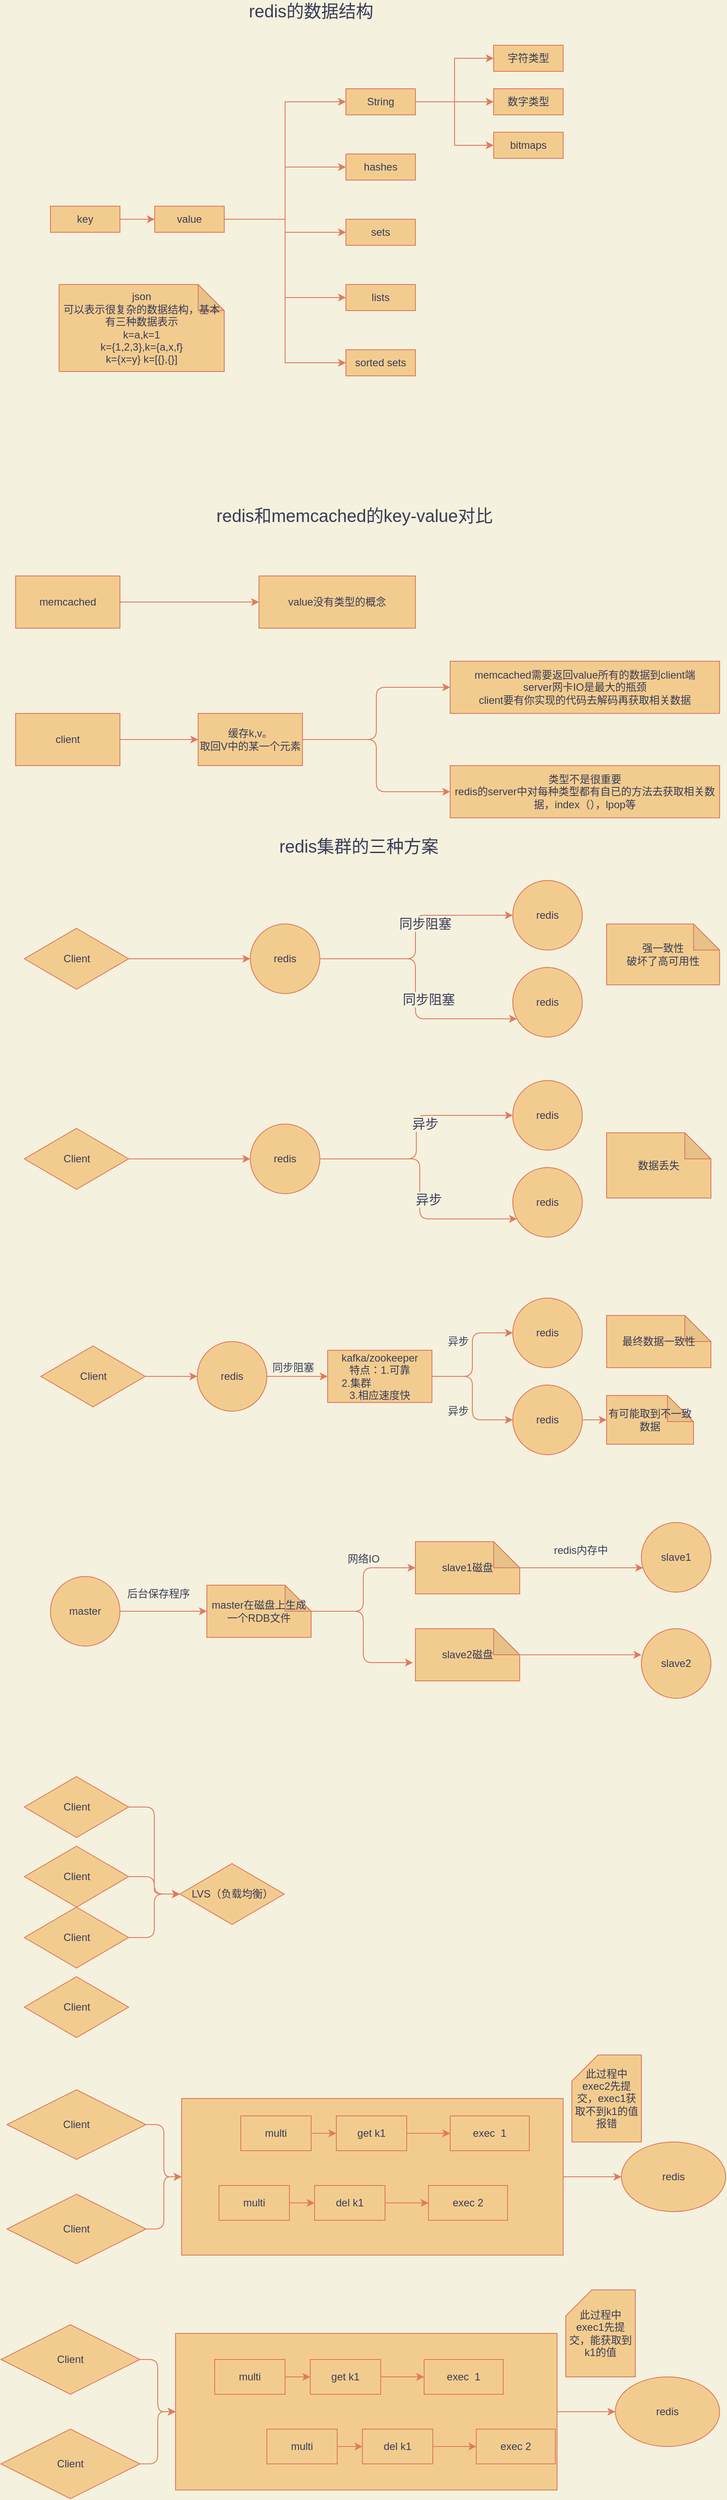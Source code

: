 <mxfile version="13.7.9" type="device"><diagram id="7lf7u89VXPTM81mj7lCh" name="第 1 页"><mxGraphModel dx="1913" dy="806" grid="1" gridSize="10" guides="1" tooltips="1" connect="1" arrows="1" fold="1" page="1" pageScale="1" pageWidth="827" pageHeight="1169" background="#F4F1DE" math="0" shadow="0"><root><mxCell id="0"/><mxCell id="1" parent="0"/><mxCell id="OpA5VXZn02shKdue9oKe-15" style="edgeStyle=orthogonalEdgeStyle;rounded=0;orthogonalLoop=1;jettySize=auto;html=1;entryX=0;entryY=0.5;entryDx=0;entryDy=0;strokeColor=#E07A5F;fontColor=#393C56;labelBackgroundColor=#F4F1DE;" parent="1" source="OpA5VXZn02shKdue9oKe-1" target="OpA5VXZn02shKdue9oKe-4" edge="1"><mxGeometry relative="1" as="geometry"/></mxCell><mxCell id="OpA5VXZn02shKdue9oKe-1" value="key" style="rounded=0;whiteSpace=wrap;html=1;fillColor=#F2CC8F;strokeColor=#E07A5F;fontColor=#393C56;" parent="1" vertex="1"><mxGeometry x="50" y="275" width="80" height="30" as="geometry"/></mxCell><mxCell id="OpA5VXZn02shKdue9oKe-2" value="&lt;font style=&quot;font-size: 20px&quot;&gt;redis的数据结构&lt;/font&gt;" style="text;html=1;strokeColor=none;fillColor=none;align=center;verticalAlign=middle;whiteSpace=wrap;rounded=0;fontColor=#393C56;" parent="1" vertex="1"><mxGeometry x="210" y="40" width="280" height="20" as="geometry"/></mxCell><mxCell id="OpA5VXZn02shKdue9oKe-16" style="edgeStyle=orthogonalEdgeStyle;rounded=0;orthogonalLoop=1;jettySize=auto;html=1;entryX=0;entryY=0.5;entryDx=0;entryDy=0;strokeColor=#E07A5F;fontColor=#393C56;labelBackgroundColor=#F4F1DE;" parent="1" source="OpA5VXZn02shKdue9oKe-4" target="OpA5VXZn02shKdue9oKe-5" edge="1"><mxGeometry relative="1" as="geometry"/></mxCell><mxCell id="OpA5VXZn02shKdue9oKe-17" style="edgeStyle=orthogonalEdgeStyle;rounded=0;orthogonalLoop=1;jettySize=auto;html=1;entryX=0;entryY=0.5;entryDx=0;entryDy=0;strokeColor=#E07A5F;fontColor=#393C56;labelBackgroundColor=#F4F1DE;" parent="1" source="OpA5VXZn02shKdue9oKe-4" target="OpA5VXZn02shKdue9oKe-10" edge="1"><mxGeometry relative="1" as="geometry"/></mxCell><mxCell id="OpA5VXZn02shKdue9oKe-18" style="edgeStyle=orthogonalEdgeStyle;rounded=0;orthogonalLoop=1;jettySize=auto;html=1;entryX=0;entryY=0.5;entryDx=0;entryDy=0;strokeColor=#E07A5F;fontColor=#393C56;labelBackgroundColor=#F4F1DE;" parent="1" source="OpA5VXZn02shKdue9oKe-4" target="OpA5VXZn02shKdue9oKe-11" edge="1"><mxGeometry relative="1" as="geometry"/></mxCell><mxCell id="OpA5VXZn02shKdue9oKe-19" style="edgeStyle=orthogonalEdgeStyle;rounded=0;orthogonalLoop=1;jettySize=auto;html=1;entryX=0;entryY=0.5;entryDx=0;entryDy=0;strokeColor=#E07A5F;fontColor=#393C56;labelBackgroundColor=#F4F1DE;" parent="1" source="OpA5VXZn02shKdue9oKe-4" target="OpA5VXZn02shKdue9oKe-12" edge="1"><mxGeometry relative="1" as="geometry"/></mxCell><mxCell id="OpA5VXZn02shKdue9oKe-20" style="edgeStyle=orthogonalEdgeStyle;rounded=0;orthogonalLoop=1;jettySize=auto;html=1;entryX=0;entryY=0.5;entryDx=0;entryDy=0;strokeColor=#E07A5F;fontColor=#393C56;labelBackgroundColor=#F4F1DE;" parent="1" source="OpA5VXZn02shKdue9oKe-4" target="OpA5VXZn02shKdue9oKe-13" edge="1"><mxGeometry relative="1" as="geometry"/></mxCell><mxCell id="OpA5VXZn02shKdue9oKe-4" value="value" style="rounded=0;whiteSpace=wrap;html=1;fillColor=#F2CC8F;strokeColor=#E07A5F;fontColor=#393C56;" parent="1" vertex="1"><mxGeometry x="170" y="275" width="80" height="30" as="geometry"/></mxCell><mxCell id="OpA5VXZn02shKdue9oKe-25" style="edgeStyle=orthogonalEdgeStyle;rounded=0;orthogonalLoop=1;jettySize=auto;html=1;entryX=0;entryY=0.5;entryDx=0;entryDy=0;strokeColor=#E07A5F;fontColor=#393C56;labelBackgroundColor=#F4F1DE;" parent="1" source="OpA5VXZn02shKdue9oKe-5" target="OpA5VXZn02shKdue9oKe-21" edge="1"><mxGeometry relative="1" as="geometry"/></mxCell><mxCell id="OpA5VXZn02shKdue9oKe-26" style="edgeStyle=orthogonalEdgeStyle;rounded=0;orthogonalLoop=1;jettySize=auto;html=1;entryX=0;entryY=0.5;entryDx=0;entryDy=0;strokeColor=#E07A5F;fontColor=#393C56;labelBackgroundColor=#F4F1DE;" parent="1" source="OpA5VXZn02shKdue9oKe-5" target="OpA5VXZn02shKdue9oKe-22" edge="1"><mxGeometry relative="1" as="geometry"/></mxCell><mxCell id="OpA5VXZn02shKdue9oKe-27" style="edgeStyle=orthogonalEdgeStyle;rounded=0;orthogonalLoop=1;jettySize=auto;html=1;entryX=0;entryY=0.5;entryDx=0;entryDy=0;strokeColor=#E07A5F;fontColor=#393C56;labelBackgroundColor=#F4F1DE;" parent="1" source="OpA5VXZn02shKdue9oKe-5" target="OpA5VXZn02shKdue9oKe-23" edge="1"><mxGeometry relative="1" as="geometry"/></mxCell><mxCell id="OpA5VXZn02shKdue9oKe-5" value="String" style="rounded=0;whiteSpace=wrap;html=1;fillColor=#F2CC8F;strokeColor=#E07A5F;fontColor=#393C56;" parent="1" vertex="1"><mxGeometry x="390" y="140" width="80" height="30" as="geometry"/></mxCell><mxCell id="OpA5VXZn02shKdue9oKe-10" value="hashes" style="rounded=0;whiteSpace=wrap;html=1;fillColor=#F2CC8F;strokeColor=#E07A5F;fontColor=#393C56;" parent="1" vertex="1"><mxGeometry x="390" y="215" width="80" height="30" as="geometry"/></mxCell><mxCell id="OpA5VXZn02shKdue9oKe-11" value="sets" style="rounded=0;whiteSpace=wrap;html=1;fillColor=#F2CC8F;strokeColor=#E07A5F;fontColor=#393C56;" parent="1" vertex="1"><mxGeometry x="390" y="290" width="80" height="30" as="geometry"/></mxCell><mxCell id="OpA5VXZn02shKdue9oKe-12" value="lists" style="rounded=0;whiteSpace=wrap;html=1;fillColor=#F2CC8F;strokeColor=#E07A5F;fontColor=#393C56;" parent="1" vertex="1"><mxGeometry x="390" y="365" width="80" height="30" as="geometry"/></mxCell><mxCell id="OpA5VXZn02shKdue9oKe-13" value="sorted sets" style="rounded=0;whiteSpace=wrap;html=1;fillColor=#F2CC8F;strokeColor=#E07A5F;fontColor=#393C56;" parent="1" vertex="1"><mxGeometry x="390" y="440" width="80" height="30" as="geometry"/></mxCell><mxCell id="OpA5VXZn02shKdue9oKe-21" value="字符类型" style="rounded=0;whiteSpace=wrap;html=1;fillColor=#F2CC8F;strokeColor=#E07A5F;fontColor=#393C56;" parent="1" vertex="1"><mxGeometry x="560" y="90" width="80" height="30" as="geometry"/></mxCell><mxCell id="OpA5VXZn02shKdue9oKe-22" value="数字类型" style="rounded=0;whiteSpace=wrap;html=1;fillColor=#F2CC8F;strokeColor=#E07A5F;fontColor=#393C56;" parent="1" vertex="1"><mxGeometry x="560" y="140" width="80" height="30" as="geometry"/></mxCell><mxCell id="OpA5VXZn02shKdue9oKe-23" value="bitmaps" style="rounded=0;whiteSpace=wrap;html=1;fillColor=#F2CC8F;strokeColor=#E07A5F;fontColor=#393C56;" parent="1" vertex="1"><mxGeometry x="560" y="190" width="80" height="30" as="geometry"/></mxCell><mxCell id="OpA5VXZn02shKdue9oKe-24" style="edgeStyle=orthogonalEdgeStyle;rounded=0;orthogonalLoop=1;jettySize=auto;html=1;exitX=0.5;exitY=1;exitDx=0;exitDy=0;strokeColor=#E07A5F;fontColor=#393C56;labelBackgroundColor=#F4F1DE;" parent="1" source="OpA5VXZn02shKdue9oKe-22" target="OpA5VXZn02shKdue9oKe-22" edge="1"><mxGeometry relative="1" as="geometry"/></mxCell><mxCell id="OpA5VXZn02shKdue9oKe-31" value="json&lt;br&gt;可以表示很复杂的数据结构，基本有三种数据表示&lt;br&gt;k=a,k=1&lt;br&gt;k={1,2,3},k={a,x,f}&lt;br&gt;k={x=y} k=[{},{}]" style="shape=note;whiteSpace=wrap;html=1;backgroundOutline=1;darkOpacity=0.05;rounded=0;sketch=0;strokeColor=#E07A5F;fillColor=#F2CC8F;fontColor=#393C56;" parent="1" vertex="1"><mxGeometry x="60" y="365" width="190" height="100" as="geometry"/></mxCell><mxCell id="OpA5VXZn02shKdue9oKe-36" style="edgeStyle=orthogonalEdgeStyle;curved=0;rounded=1;sketch=0;orthogonalLoop=1;jettySize=auto;html=1;strokeColor=#E07A5F;fillColor=#F2CC8F;fontColor=#393C56;labelBackgroundColor=#F4F1DE;" parent="1" source="OpA5VXZn02shKdue9oKe-32" target="OpA5VXZn02shKdue9oKe-33" edge="1"><mxGeometry relative="1" as="geometry"/></mxCell><mxCell id="OpA5VXZn02shKdue9oKe-32" value="client" style="rounded=0;whiteSpace=wrap;html=1;sketch=0;strokeColor=#E07A5F;fillColor=#F2CC8F;fontColor=#393C56;" parent="1" vertex="1"><mxGeometry x="10" y="858" width="120" height="60" as="geometry"/></mxCell><mxCell id="OpA5VXZn02shKdue9oKe-37" style="edgeStyle=orthogonalEdgeStyle;curved=0;rounded=1;sketch=0;orthogonalLoop=1;jettySize=auto;html=1;entryX=0;entryY=0.5;entryDx=0;entryDy=0;strokeColor=#E07A5F;fillColor=#F2CC8F;fontColor=#393C56;labelBackgroundColor=#F4F1DE;" parent="1" source="OpA5VXZn02shKdue9oKe-33" target="OpA5VXZn02shKdue9oKe-34" edge="1"><mxGeometry relative="1" as="geometry"/></mxCell><mxCell id="OpA5VXZn02shKdue9oKe-38" style="edgeStyle=orthogonalEdgeStyle;curved=0;rounded=1;sketch=0;orthogonalLoop=1;jettySize=auto;html=1;entryX=0;entryY=0.5;entryDx=0;entryDy=0;strokeColor=#E07A5F;fillColor=#F2CC8F;fontColor=#393C56;labelBackgroundColor=#F4F1DE;" parent="1" source="OpA5VXZn02shKdue9oKe-33" target="OpA5VXZn02shKdue9oKe-35" edge="1"><mxGeometry relative="1" as="geometry"/></mxCell><mxCell id="OpA5VXZn02shKdue9oKe-33" value="缓存k,v。&lt;br&gt;取回V中的某一个元素" style="rounded=0;whiteSpace=wrap;html=1;sketch=0;strokeColor=#E07A5F;fillColor=#F2CC8F;fontColor=#393C56;" parent="1" vertex="1"><mxGeometry x="220" y="858" width="120" height="60" as="geometry"/></mxCell><mxCell id="OpA5VXZn02shKdue9oKe-34" value="memcached需要返回value所有的数据到client端&lt;br&gt;server网卡IO是最大的瓶颈&lt;br&gt;client要有你实现的代码去解码再获取相关数据" style="rounded=0;whiteSpace=wrap;html=1;sketch=0;strokeColor=#E07A5F;fillColor=#F2CC8F;fontColor=#393C56;" parent="1" vertex="1"><mxGeometry x="510" y="798" width="310" height="60" as="geometry"/></mxCell><mxCell id="OpA5VXZn02shKdue9oKe-35" value="类型不是很重要&lt;br&gt;redis的server中对每种类型都有自已的方法去获取相关数据，index（），lpop等" style="rounded=0;whiteSpace=wrap;html=1;sketch=0;strokeColor=#E07A5F;fillColor=#F2CC8F;fontColor=#393C56;" parent="1" vertex="1"><mxGeometry x="510" y="918" width="310" height="60" as="geometry"/></mxCell><mxCell id="OpA5VXZn02shKdue9oKe-41" value="&lt;font style=&quot;font-size: 20px&quot;&gt;redis和memcached的key-value对比&lt;/font&gt;" style="text;html=1;strokeColor=none;fillColor=none;align=center;verticalAlign=middle;whiteSpace=wrap;rounded=0;fontColor=#393C56;" parent="1" vertex="1"><mxGeometry x="190" y="620" width="420" height="20" as="geometry"/></mxCell><mxCell id="3oXM7BXxoEJJccXLJNZj-2" style="edgeStyle=orthogonalEdgeStyle;rounded=0;orthogonalLoop=1;jettySize=auto;html=1;strokeColor=#E07A5F;fontColor=#393C56;labelBackgroundColor=#F4F1DE;" parent="1" source="3oXM7BXxoEJJccXLJNZj-1" edge="1"><mxGeometry relative="1" as="geometry"><mxPoint x="290" y="730" as="targetPoint"/></mxGeometry></mxCell><mxCell id="3oXM7BXxoEJJccXLJNZj-1" value="&lt;span style=&quot;color: rgb(57 , 60 , 86)&quot;&gt;memcached&lt;/span&gt;" style="rounded=0;whiteSpace=wrap;html=1;fillColor=#F2CC8F;strokeColor=#E07A5F;fontColor=#393C56;" parent="1" vertex="1"><mxGeometry x="10" y="700" width="120" height="60" as="geometry"/></mxCell><mxCell id="3oXM7BXxoEJJccXLJNZj-3" value="value没有类型的概念" style="rounded=0;whiteSpace=wrap;html=1;fillColor=#F2CC8F;strokeColor=#E07A5F;fontColor=#393C56;" parent="1" vertex="1"><mxGeometry x="290" y="700" width="180" height="60" as="geometry"/></mxCell><mxCell id="hAlx3VOYI8pk_5lCHPRR-1" value="&lt;font style=&quot;font-size: 20px&quot;&gt;redis集群的三种方案&lt;/font&gt;" style="text;html=1;strokeColor=none;fillColor=none;align=center;verticalAlign=middle;whiteSpace=wrap;rounded=0;fontColor=#393C56;" parent="1" vertex="1"><mxGeometry x="270" y="1000" width="270" height="20" as="geometry"/></mxCell><mxCell id="hAlx3VOYI8pk_5lCHPRR-6" style="edgeStyle=orthogonalEdgeStyle;rounded=0;orthogonalLoop=1;jettySize=auto;html=1;entryX=0;entryY=0.5;entryDx=0;entryDy=0;strokeColor=#E07A5F;fontColor=#393C56;labelBackgroundColor=#F4F1DE;" parent="1" source="hAlx3VOYI8pk_5lCHPRR-2" target="hAlx3VOYI8pk_5lCHPRR-3" edge="1"><mxGeometry relative="1" as="geometry"/></mxCell><mxCell id="hAlx3VOYI8pk_5lCHPRR-2" value="Client" style="shape=rhombus;html=1;dashed=0;whitespace=wrap;perimeter=rhombusPerimeter;fillColor=#F2CC8F;strokeColor=#E07A5F;fontColor=#393C56;" parent="1" vertex="1"><mxGeometry x="20" y="1105" width="120" height="70" as="geometry"/></mxCell><mxCell id="hAlx3VOYI8pk_5lCHPRR-7" style="edgeStyle=orthogonalEdgeStyle;orthogonalLoop=1;jettySize=auto;html=1;entryX=0;entryY=0.5;entryDx=0;entryDy=0;strokeColor=#E07A5F;fontColor=#393C56;rounded=1;labelBackgroundColor=#F4F1DE;" parent="1" source="hAlx3VOYI8pk_5lCHPRR-3" target="hAlx3VOYI8pk_5lCHPRR-4" edge="1"><mxGeometry relative="1" as="geometry"><Array as="points"><mxPoint x="470" y="1140"/><mxPoint x="470" y="1090"/></Array></mxGeometry></mxCell><mxCell id="hAlx3VOYI8pk_5lCHPRR-9" value="&lt;font style=&quot;font-size: 15px&quot;&gt;同步&lt;/font&gt;&lt;font style=&quot;font-size: 15px&quot;&gt;阻塞&lt;/font&gt;" style="edgeLabel;html=1;align=center;verticalAlign=middle;resizable=0;points=[];fontColor=#393C56;labelBackgroundColor=#F4F1DE;" parent="hAlx3VOYI8pk_5lCHPRR-7" connectable="0" vertex="1"><mxGeometry x="0.253" y="-9" relative="1" as="geometry"><mxPoint as="offset"/></mxGeometry></mxCell><mxCell id="hAlx3VOYI8pk_5lCHPRR-8" style="edgeStyle=orthogonalEdgeStyle;orthogonalLoop=1;jettySize=auto;html=1;strokeColor=#E07A5F;fontColor=#393C56;rounded=1;labelBackgroundColor=#F4F1DE;" parent="1" source="hAlx3VOYI8pk_5lCHPRR-3" target="hAlx3VOYI8pk_5lCHPRR-5" edge="1"><mxGeometry relative="1" as="geometry"><Array as="points"><mxPoint x="470" y="1140"/><mxPoint x="470" y="1209"/></Array></mxGeometry></mxCell><mxCell id="hAlx3VOYI8pk_5lCHPRR-10" value="&lt;font style=&quot;font-size: 15px&quot;&gt;同步阻塞&lt;br&gt;&lt;/font&gt;" style="edgeLabel;html=1;align=center;verticalAlign=middle;resizable=0;points=[];fontColor=#393C56;labelBackgroundColor=#F4F1DE;" parent="hAlx3VOYI8pk_5lCHPRR-8" connectable="0" vertex="1"><mxGeometry x="-0.315" y="-23" relative="1" as="geometry"><mxPoint x="23" y="23" as="offset"/></mxGeometry></mxCell><mxCell id="hAlx3VOYI8pk_5lCHPRR-3" value="redis" style="ellipse;whiteSpace=wrap;html=1;aspect=fixed;fillColor=#F2CC8F;strokeColor=#E07A5F;fontColor=#393C56;" parent="1" vertex="1"><mxGeometry x="280" y="1100" width="80" height="80" as="geometry"/></mxCell><mxCell id="hAlx3VOYI8pk_5lCHPRR-4" value="redis" style="ellipse;whiteSpace=wrap;html=1;aspect=fixed;fillColor=#F2CC8F;strokeColor=#E07A5F;fontColor=#393C56;" parent="1" vertex="1"><mxGeometry x="582" y="1050" width="80" height="80" as="geometry"/></mxCell><mxCell id="hAlx3VOYI8pk_5lCHPRR-5" value="redis" style="ellipse;whiteSpace=wrap;html=1;aspect=fixed;fillColor=#F2CC8F;strokeColor=#E07A5F;fontColor=#393C56;" parent="1" vertex="1"><mxGeometry x="582" y="1150" width="80" height="80" as="geometry"/></mxCell><mxCell id="hAlx3VOYI8pk_5lCHPRR-12" value="强一致性&lt;br&gt;破坏了高可用性" style="shape=note;whiteSpace=wrap;html=1;backgroundOutline=1;darkOpacity=0.05;fillColor=#F2CC8F;strokeColor=#E07A5F;fontColor=#393C56;" parent="1" vertex="1"><mxGeometry x="690" y="1100" width="130" height="70" as="geometry"/></mxCell><mxCell id="hAlx3VOYI8pk_5lCHPRR-13" style="edgeStyle=orthogonalEdgeStyle;rounded=0;orthogonalLoop=1;jettySize=auto;html=1;entryX=0;entryY=0.5;entryDx=0;entryDy=0;strokeColor=#E07A5F;fontColor=#393C56;labelBackgroundColor=#F4F1DE;" parent="1" source="hAlx3VOYI8pk_5lCHPRR-14" target="hAlx3VOYI8pk_5lCHPRR-19" edge="1"><mxGeometry relative="1" as="geometry"/></mxCell><mxCell id="hAlx3VOYI8pk_5lCHPRR-14" value="Client" style="shape=rhombus;html=1;dashed=0;whitespace=wrap;perimeter=rhombusPerimeter;fillColor=#F2CC8F;strokeColor=#E07A5F;fontColor=#393C56;" parent="1" vertex="1"><mxGeometry x="20" y="1335" width="120" height="70" as="geometry"/></mxCell><mxCell id="hAlx3VOYI8pk_5lCHPRR-15" style="edgeStyle=orthogonalEdgeStyle;orthogonalLoop=1;jettySize=auto;html=1;entryX=0;entryY=0.5;entryDx=0;entryDy=0;strokeColor=#E07A5F;fontColor=#393C56;rounded=1;labelBackgroundColor=#F4F1DE;" parent="1" source="hAlx3VOYI8pk_5lCHPRR-19" target="hAlx3VOYI8pk_5lCHPRR-20" edge="1"><mxGeometry relative="1" as="geometry"/></mxCell><mxCell id="hAlx3VOYI8pk_5lCHPRR-16" value="&lt;span style=&quot;font-size: 15px&quot;&gt;异步&lt;/span&gt;" style="edgeLabel;html=1;align=center;verticalAlign=middle;resizable=0;points=[];fontColor=#393C56;labelBackgroundColor=#F4F1DE;" parent="hAlx3VOYI8pk_5lCHPRR-15" connectable="0" vertex="1"><mxGeometry x="0.253" y="-9" relative="1" as="geometry"><mxPoint as="offset"/></mxGeometry></mxCell><mxCell id="hAlx3VOYI8pk_5lCHPRR-17" style="edgeStyle=orthogonalEdgeStyle;orthogonalLoop=1;jettySize=auto;html=1;strokeColor=#E07A5F;fontColor=#393C56;rounded=1;labelBackgroundColor=#F4F1DE;" parent="1" source="hAlx3VOYI8pk_5lCHPRR-19" target="hAlx3VOYI8pk_5lCHPRR-21" edge="1"><mxGeometry relative="1" as="geometry"><Array as="points"><mxPoint x="475" y="1370"/><mxPoint x="475" y="1439"/></Array></mxGeometry></mxCell><mxCell id="hAlx3VOYI8pk_5lCHPRR-18" value="&lt;font style=&quot;font-size: 15px&quot;&gt;异步&lt;br&gt;&lt;/font&gt;" style="edgeLabel;html=1;align=center;verticalAlign=middle;resizable=0;points=[];fontColor=#393C56;labelBackgroundColor=#F4F1DE;" parent="hAlx3VOYI8pk_5lCHPRR-17" connectable="0" vertex="1"><mxGeometry x="-0.315" y="-23" relative="1" as="geometry"><mxPoint x="23" y="23" as="offset"/></mxGeometry></mxCell><mxCell id="hAlx3VOYI8pk_5lCHPRR-19" value="redis" style="ellipse;whiteSpace=wrap;html=1;aspect=fixed;fillColor=#F2CC8F;strokeColor=#E07A5F;fontColor=#393C56;" parent="1" vertex="1"><mxGeometry x="280" y="1330" width="80" height="80" as="geometry"/></mxCell><mxCell id="hAlx3VOYI8pk_5lCHPRR-20" value="redis" style="ellipse;whiteSpace=wrap;html=1;aspect=fixed;fillColor=#F2CC8F;strokeColor=#E07A5F;fontColor=#393C56;" parent="1" vertex="1"><mxGeometry x="582" y="1280" width="80" height="80" as="geometry"/></mxCell><mxCell id="hAlx3VOYI8pk_5lCHPRR-21" value="redis" style="ellipse;whiteSpace=wrap;html=1;aspect=fixed;fillColor=#F2CC8F;strokeColor=#E07A5F;fontColor=#393C56;" parent="1" vertex="1"><mxGeometry x="582" y="1380" width="80" height="80" as="geometry"/></mxCell><mxCell id="hAlx3VOYI8pk_5lCHPRR-22" value="数据丢失" style="shape=note;whiteSpace=wrap;html=1;backgroundOutline=1;darkOpacity=0.05;fillColor=#F2CC8F;strokeColor=#E07A5F;fontColor=#393C56;" parent="1" vertex="1"><mxGeometry x="690" y="1340" width="120" height="75" as="geometry"/></mxCell><mxCell id="hAlx3VOYI8pk_5lCHPRR-23" style="edgeStyle=orthogonalEdgeStyle;rounded=0;orthogonalLoop=1;jettySize=auto;html=1;entryX=0;entryY=0.5;entryDx=0;entryDy=0;strokeColor=#E07A5F;fontColor=#393C56;labelBackgroundColor=#F4F1DE;" parent="1" source="hAlx3VOYI8pk_5lCHPRR-24" target="hAlx3VOYI8pk_5lCHPRR-29" edge="1"><mxGeometry relative="1" as="geometry"/></mxCell><mxCell id="hAlx3VOYI8pk_5lCHPRR-24" value="Client" style="shape=rhombus;html=1;dashed=0;whitespace=wrap;perimeter=rhombusPerimeter;fillColor=#F2CC8F;strokeColor=#E07A5F;fontColor=#393C56;" parent="1" vertex="1"><mxGeometry x="39" y="1585" width="120" height="70" as="geometry"/></mxCell><mxCell id="hAlx3VOYI8pk_5lCHPRR-35" style="edgeStyle=orthogonalEdgeStyle;curved=0;rounded=1;sketch=0;orthogonalLoop=1;jettySize=auto;html=1;entryX=0;entryY=0.5;entryDx=0;entryDy=0;strokeColor=#E07A5F;fillColor=#F2CC8F;fontColor=#393C56;labelBackgroundColor=#F4F1DE;" parent="1" source="hAlx3VOYI8pk_5lCHPRR-29" target="hAlx3VOYI8pk_5lCHPRR-34" edge="1"><mxGeometry relative="1" as="geometry"/></mxCell><mxCell id="hAlx3VOYI8pk_5lCHPRR-29" value="redis" style="ellipse;whiteSpace=wrap;html=1;aspect=fixed;fillColor=#F2CC8F;strokeColor=#E07A5F;fontColor=#393C56;" parent="1" vertex="1"><mxGeometry x="219" y="1580" width="80" height="80" as="geometry"/></mxCell><mxCell id="hAlx3VOYI8pk_5lCHPRR-30" value="redis" style="ellipse;whiteSpace=wrap;html=1;aspect=fixed;fillColor=#F2CC8F;strokeColor=#E07A5F;fontColor=#393C56;" parent="1" vertex="1"><mxGeometry x="582" y="1530" width="80" height="80" as="geometry"/></mxCell><mxCell id="hAlx3VOYI8pk_5lCHPRR-44" style="edgeStyle=orthogonalEdgeStyle;rounded=1;sketch=0;orthogonalLoop=1;jettySize=auto;html=1;entryX=0;entryY=0.5;entryDx=0;entryDy=0;entryPerimeter=0;strokeColor=#E07A5F;fillColor=#F2CC8F;fontColor=#393C56;labelBackgroundColor=#F4F1DE;" parent="1" source="hAlx3VOYI8pk_5lCHPRR-31" target="hAlx3VOYI8pk_5lCHPRR-41" edge="1"><mxGeometry relative="1" as="geometry"/></mxCell><mxCell id="hAlx3VOYI8pk_5lCHPRR-31" value="redis" style="ellipse;whiteSpace=wrap;html=1;aspect=fixed;fillColor=#F2CC8F;strokeColor=#E07A5F;fontColor=#393C56;" parent="1" vertex="1"><mxGeometry x="582" y="1630" width="80" height="80" as="geometry"/></mxCell><mxCell id="hAlx3VOYI8pk_5lCHPRR-32" value="最终数据一致性" style="shape=note;whiteSpace=wrap;html=1;backgroundOutline=1;darkOpacity=0.05;fillColor=#F2CC8F;strokeColor=#E07A5F;fontColor=#393C56;" parent="1" vertex="1"><mxGeometry x="690" y="1550" width="120" height="60" as="geometry"/></mxCell><mxCell id="hAlx3VOYI8pk_5lCHPRR-37" style="edgeStyle=orthogonalEdgeStyle;curved=0;rounded=1;sketch=0;orthogonalLoop=1;jettySize=auto;html=1;entryX=0;entryY=0.5;entryDx=0;entryDy=0;strokeColor=#E07A5F;fillColor=#F2CC8F;fontColor=#393C56;labelBackgroundColor=#F4F1DE;" parent="1" source="hAlx3VOYI8pk_5lCHPRR-34" target="hAlx3VOYI8pk_5lCHPRR-30" edge="1"><mxGeometry relative="1" as="geometry"/></mxCell><mxCell id="hAlx3VOYI8pk_5lCHPRR-38" style="edgeStyle=orthogonalEdgeStyle;curved=0;rounded=1;sketch=0;orthogonalLoop=1;jettySize=auto;html=1;entryX=0;entryY=0.5;entryDx=0;entryDy=0;strokeColor=#E07A5F;fillColor=#F2CC8F;fontColor=#393C56;labelBackgroundColor=#F4F1DE;" parent="1" source="hAlx3VOYI8pk_5lCHPRR-34" target="hAlx3VOYI8pk_5lCHPRR-31" edge="1"><mxGeometry relative="1" as="geometry"/></mxCell><mxCell id="hAlx3VOYI8pk_5lCHPRR-34" value="kafka/zookeeper&lt;br&gt;特点：1.可靠&lt;br&gt;&lt;div style=&quot;text-align: left&quot;&gt;&lt;span&gt;2.集群&lt;/span&gt;&lt;/div&gt;3.相应速度快" style="rounded=0;whiteSpace=wrap;html=1;sketch=0;strokeColor=#E07A5F;fillColor=#F2CC8F;fontColor=#393C56;" parent="1" vertex="1"><mxGeometry x="369" y="1590" width="120" height="60" as="geometry"/></mxCell><mxCell id="hAlx3VOYI8pk_5lCHPRR-36" value="同步阻塞" style="text;html=1;align=center;verticalAlign=middle;resizable=0;points=[];autosize=1;fontColor=#393C56;" parent="1" vertex="1"><mxGeometry x="299" y="1600" width="60" height="20" as="geometry"/></mxCell><mxCell id="hAlx3VOYI8pk_5lCHPRR-39" value="异步" style="text;html=1;align=center;verticalAlign=middle;resizable=0;points=[];autosize=1;fontColor=#393C56;" parent="1" vertex="1"><mxGeometry x="499" y="1570" width="40" height="20" as="geometry"/></mxCell><mxCell id="hAlx3VOYI8pk_5lCHPRR-40" value="异步" style="text;html=1;align=center;verticalAlign=middle;resizable=0;points=[];autosize=1;fontColor=#393C56;" parent="1" vertex="1"><mxGeometry x="499" y="1650" width="40" height="20" as="geometry"/></mxCell><mxCell id="hAlx3VOYI8pk_5lCHPRR-41" value="有可能取到不一致数据" style="shape=note;whiteSpace=wrap;html=1;backgroundOutline=1;darkOpacity=0.05;rounded=0;sketch=0;strokeColor=#E07A5F;fillColor=#F2CC8F;fontColor=#393C56;" parent="1" vertex="1"><mxGeometry x="690" y="1642" width="100" height="56" as="geometry"/></mxCell><mxCell id="hYJjDBS7trKOTupkWN0b-8" style="edgeStyle=orthogonalEdgeStyle;curved=0;rounded=1;sketch=0;orthogonalLoop=1;jettySize=auto;html=1;entryX=0;entryY=0.5;entryDx=0;entryDy=0;entryPerimeter=0;strokeColor=#E07A5F;fillColor=#F2CC8F;fontColor=#393C56;labelBackgroundColor=#F4F1DE;" parent="1" source="hYJjDBS7trKOTupkWN0b-1" target="hYJjDBS7trKOTupkWN0b-5" edge="1"><mxGeometry relative="1" as="geometry"/></mxCell><mxCell id="hYJjDBS7trKOTupkWN0b-1" value="master" style="ellipse;whiteSpace=wrap;html=1;aspect=fixed;fillColor=#F2CC8F;strokeColor=#E07A5F;fontColor=#393C56;" parent="1" vertex="1"><mxGeometry x="50" y="1850" width="80" height="80" as="geometry"/></mxCell><mxCell id="hYJjDBS7trKOTupkWN0b-2" value="slave1" style="ellipse;whiteSpace=wrap;html=1;aspect=fixed;fillColor=#F2CC8F;strokeColor=#E07A5F;fontColor=#393C56;" parent="1" vertex="1"><mxGeometry x="730" y="1788" width="80" height="80" as="geometry"/></mxCell><mxCell id="hYJjDBS7trKOTupkWN0b-3" value="slave2" style="ellipse;whiteSpace=wrap;html=1;aspect=fixed;fillColor=#F2CC8F;strokeColor=#E07A5F;fontColor=#393C56;" parent="1" vertex="1"><mxGeometry x="730" y="1910" width="80" height="80" as="geometry"/></mxCell><mxCell id="hYJjDBS7trKOTupkWN0b-9" style="edgeStyle=orthogonalEdgeStyle;curved=0;rounded=1;sketch=0;orthogonalLoop=1;jettySize=auto;html=1;entryX=0;entryY=0.5;entryDx=0;entryDy=0;entryPerimeter=0;strokeColor=#E07A5F;fillColor=#F2CC8F;fontColor=#393C56;labelBackgroundColor=#F4F1DE;" parent="1" source="hYJjDBS7trKOTupkWN0b-5" target="hYJjDBS7trKOTupkWN0b-7" edge="1"><mxGeometry relative="1" as="geometry"/></mxCell><mxCell id="hYJjDBS7trKOTupkWN0b-10" style="edgeStyle=orthogonalEdgeStyle;curved=0;rounded=1;sketch=0;orthogonalLoop=1;jettySize=auto;html=1;entryX=-0.025;entryY=0.65;entryDx=0;entryDy=0;entryPerimeter=0;strokeColor=#E07A5F;fillColor=#F2CC8F;fontColor=#393C56;labelBackgroundColor=#F4F1DE;" parent="1" source="hYJjDBS7trKOTupkWN0b-5" target="hYJjDBS7trKOTupkWN0b-6" edge="1"><mxGeometry relative="1" as="geometry"/></mxCell><mxCell id="hYJjDBS7trKOTupkWN0b-5" value="master在磁盘上生成一个RDB文件" style="shape=note;whiteSpace=wrap;html=1;backgroundOutline=1;darkOpacity=0.05;fillColor=#F2CC8F;strokeColor=#E07A5F;fontColor=#393C56;" parent="1" vertex="1"><mxGeometry x="230" y="1860" width="120" height="60" as="geometry"/></mxCell><mxCell id="hYJjDBS7trKOTupkWN0b-12" style="edgeStyle=orthogonalEdgeStyle;curved=0;rounded=1;sketch=0;orthogonalLoop=1;jettySize=auto;html=1;entryX=0;entryY=0.375;entryDx=0;entryDy=0;entryPerimeter=0;strokeColor=#E07A5F;fillColor=#F2CC8F;fontColor=#393C56;labelBackgroundColor=#F4F1DE;" parent="1" source="hYJjDBS7trKOTupkWN0b-6" target="hYJjDBS7trKOTupkWN0b-3" edge="1"><mxGeometry relative="1" as="geometry"/></mxCell><mxCell id="hYJjDBS7trKOTupkWN0b-6" value="slave2磁盘" style="shape=note;whiteSpace=wrap;html=1;backgroundOutline=1;darkOpacity=0.05;fillColor=#F2CC8F;strokeColor=#E07A5F;fontColor=#393C56;" parent="1" vertex="1"><mxGeometry x="470" y="1910" width="120" height="60" as="geometry"/></mxCell><mxCell id="hYJjDBS7trKOTupkWN0b-11" style="edgeStyle=orthogonalEdgeStyle;curved=0;rounded=1;sketch=0;orthogonalLoop=1;jettySize=auto;html=1;entryX=0.025;entryY=0.65;entryDx=0;entryDy=0;entryPerimeter=0;strokeColor=#E07A5F;fillColor=#F2CC8F;fontColor=#393C56;labelBackgroundColor=#F4F1DE;" parent="1" source="hYJjDBS7trKOTupkWN0b-7" target="hYJjDBS7trKOTupkWN0b-2" edge="1"><mxGeometry relative="1" as="geometry"/></mxCell><mxCell id="hYJjDBS7trKOTupkWN0b-7" value="slave1磁盘" style="shape=note;whiteSpace=wrap;html=1;backgroundOutline=1;darkOpacity=0.05;fillColor=#F2CC8F;strokeColor=#E07A5F;fontColor=#393C56;" parent="1" vertex="1"><mxGeometry x="470" y="1810" width="120" height="60" as="geometry"/></mxCell><mxCell id="hYJjDBS7trKOTupkWN0b-13" value="后台保存程序&lt;br&gt;" style="text;html=1;align=center;verticalAlign=middle;resizable=0;points=[];autosize=1;fontColor=#393C56;" parent="1" vertex="1"><mxGeometry x="129" y="1860" width="90" height="20" as="geometry"/></mxCell><mxCell id="hYJjDBS7trKOTupkWN0b-14" value="网络IO" style="text;html=1;align=center;verticalAlign=middle;resizable=0;points=[];autosize=1;fontColor=#393C56;" parent="1" vertex="1"><mxGeometry x="385" y="1820" width="50" height="20" as="geometry"/></mxCell><mxCell id="hYJjDBS7trKOTupkWN0b-15" value="redis内存中" style="text;html=1;align=center;verticalAlign=middle;resizable=0;points=[];autosize=1;fontColor=#393C56;" parent="1" vertex="1"><mxGeometry x="620" y="1810" width="80" height="20" as="geometry"/></mxCell><mxCell id="hYJjDBS7trKOTupkWN0b-24" style="edgeStyle=orthogonalEdgeStyle;curved=0;rounded=1;sketch=0;orthogonalLoop=1;jettySize=auto;html=1;entryX=0;entryY=0.5;entryDx=0;entryDy=0;strokeColor=#E07A5F;fillColor=#F2CC8F;fontColor=#393C56;labelBackgroundColor=#F4F1DE;" parent="1" source="hYJjDBS7trKOTupkWN0b-16" target="hYJjDBS7trKOTupkWN0b-23" edge="1"><mxGeometry relative="1" as="geometry"/></mxCell><mxCell id="hYJjDBS7trKOTupkWN0b-16" value="Client" style="shape=rhombus;html=1;dashed=0;whitespace=wrap;perimeter=rhombusPerimeter;fillColor=#F2CC8F;strokeColor=#E07A5F;fontColor=#393C56;" parent="1" vertex="1"><mxGeometry x="20" y="2080" width="120" height="70" as="geometry"/></mxCell><mxCell id="hYJjDBS7trKOTupkWN0b-18" value="Client" style="shape=rhombus;html=1;dashed=0;whitespace=wrap;perimeter=rhombusPerimeter;fillColor=#F2CC8F;strokeColor=#E07A5F;fontColor=#393C56;" parent="1" vertex="1"><mxGeometry x="20" y="2310" width="120" height="70" as="geometry"/></mxCell><mxCell id="hYJjDBS7trKOTupkWN0b-25" style="edgeStyle=orthogonalEdgeStyle;curved=0;rounded=1;sketch=0;orthogonalLoop=1;jettySize=auto;html=1;entryX=0;entryY=0.5;entryDx=0;entryDy=0;strokeColor=#E07A5F;fillColor=#F2CC8F;fontColor=#393C56;labelBackgroundColor=#F4F1DE;" parent="1" source="hYJjDBS7trKOTupkWN0b-19" target="hYJjDBS7trKOTupkWN0b-23" edge="1"><mxGeometry relative="1" as="geometry"/></mxCell><mxCell id="hYJjDBS7trKOTupkWN0b-19" value="Client" style="shape=rhombus;html=1;dashed=0;whitespace=wrap;perimeter=rhombusPerimeter;fillColor=#F2CC8F;strokeColor=#E07A5F;fontColor=#393C56;" parent="1" vertex="1"><mxGeometry x="20" y="2160" width="120" height="70" as="geometry"/></mxCell><mxCell id="hYJjDBS7trKOTupkWN0b-26" style="edgeStyle=orthogonalEdgeStyle;curved=0;rounded=1;sketch=0;orthogonalLoop=1;jettySize=auto;html=1;strokeColor=#E07A5F;fillColor=#F2CC8F;fontColor=#393C56;labelBackgroundColor=#F4F1DE;" parent="1" source="hYJjDBS7trKOTupkWN0b-20" target="hYJjDBS7trKOTupkWN0b-23" edge="1"><mxGeometry relative="1" as="geometry"/></mxCell><mxCell id="hYJjDBS7trKOTupkWN0b-20" value="Client" style="shape=rhombus;html=1;dashed=0;whitespace=wrap;perimeter=rhombusPerimeter;fillColor=#F2CC8F;strokeColor=#E07A5F;fontColor=#393C56;" parent="1" vertex="1"><mxGeometry x="20" y="2230" width="120" height="70" as="geometry"/></mxCell><mxCell id="hYJjDBS7trKOTupkWN0b-23" value="LVS（负载均衡）" style="shape=rhombus;html=1;dashed=0;whitespace=wrap;perimeter=rhombusPerimeter;fillColor=#F2CC8F;strokeColor=#E07A5F;fontColor=#393C56;" parent="1" vertex="1"><mxGeometry x="199" y="2180" width="120" height="70" as="geometry"/></mxCell><mxCell id="gsAfBNiAMwQhrFz8EcBV-13" style="edgeStyle=orthogonalEdgeStyle;curved=0;rounded=1;sketch=0;orthogonalLoop=1;jettySize=auto;html=1;entryX=0;entryY=0.5;entryDx=0;entryDy=0;strokeColor=#E07A5F;fillColor=#F2CC8F;fontColor=#393C56;" parent="1" source="gsAfBNiAMwQhrFz8EcBV-1" target="gsAfBNiAMwQhrFz8EcBV-4" edge="1"><mxGeometry relative="1" as="geometry"/></mxCell><mxCell id="gsAfBNiAMwQhrFz8EcBV-1" value="Client" style="rhombus;whiteSpace=wrap;html=1;rounded=0;sketch=0;strokeColor=#E07A5F;fillColor=#F2CC8F;fontColor=#393C56;" parent="1" vertex="1"><mxGeometry y="2440" width="160" height="80" as="geometry"/></mxCell><mxCell id="gsAfBNiAMwQhrFz8EcBV-12" style="edgeStyle=orthogonalEdgeStyle;curved=0;rounded=1;sketch=0;orthogonalLoop=1;jettySize=auto;html=1;strokeColor=#E07A5F;fillColor=#F2CC8F;fontColor=#393C56;" parent="1" source="gsAfBNiAMwQhrFz8EcBV-3" target="gsAfBNiAMwQhrFz8EcBV-4" edge="1"><mxGeometry relative="1" as="geometry"/></mxCell><mxCell id="gsAfBNiAMwQhrFz8EcBV-3" value="Client" style="rhombus;whiteSpace=wrap;html=1;rounded=0;sketch=0;strokeColor=#E07A5F;fillColor=#F2CC8F;fontColor=#393C56;" parent="1" vertex="1"><mxGeometry y="2560" width="160" height="80" as="geometry"/></mxCell><mxCell id="gsAfBNiAMwQhrFz8EcBV-18" style="edgeStyle=orthogonalEdgeStyle;curved=0;rounded=1;sketch=0;orthogonalLoop=1;jettySize=auto;html=1;entryX=0;entryY=0.5;entryDx=0;entryDy=0;strokeColor=#E07A5F;fillColor=#F2CC8F;fontColor=#393C56;" parent="1" source="gsAfBNiAMwQhrFz8EcBV-4" target="gsAfBNiAMwQhrFz8EcBV-5" edge="1"><mxGeometry relative="1" as="geometry"/></mxCell><mxCell id="gsAfBNiAMwQhrFz8EcBV-4" value="" style="rounded=0;whiteSpace=wrap;html=1;sketch=0;strokeColor=#E07A5F;fillColor=#F2CC8F;fontColor=#393C56;" parent="1" vertex="1"><mxGeometry x="201" y="2450" width="439" height="180" as="geometry"/></mxCell><mxCell id="gsAfBNiAMwQhrFz8EcBV-5" value="redis" style="ellipse;whiteSpace=wrap;html=1;rounded=0;sketch=0;strokeColor=#E07A5F;fillColor=#F2CC8F;fontColor=#393C56;" parent="1" vertex="1"><mxGeometry x="707" y="2500" width="120" height="80" as="geometry"/></mxCell><mxCell id="gsAfBNiAMwQhrFz8EcBV-16" style="edgeStyle=orthogonalEdgeStyle;curved=0;rounded=1;sketch=0;orthogonalLoop=1;jettySize=auto;html=1;entryX=0;entryY=0.5;entryDx=0;entryDy=0;strokeColor=#E07A5F;fillColor=#F2CC8F;fontColor=#393C56;" parent="1" source="gsAfBNiAMwQhrFz8EcBV-6" target="gsAfBNiAMwQhrFz8EcBV-7" edge="1"><mxGeometry relative="1" as="geometry"/></mxCell><mxCell id="gsAfBNiAMwQhrFz8EcBV-6" value="multi" style="rounded=0;whiteSpace=wrap;html=1;sketch=0;strokeColor=#E07A5F;fillColor=#F2CC8F;fontColor=#393C56;" parent="1" vertex="1"><mxGeometry x="269" y="2470" width="81" height="40" as="geometry"/></mxCell><mxCell id="gsAfBNiAMwQhrFz8EcBV-17" style="edgeStyle=orthogonalEdgeStyle;curved=0;rounded=1;sketch=0;orthogonalLoop=1;jettySize=auto;html=1;strokeColor=#E07A5F;fillColor=#F2CC8F;fontColor=#393C56;" parent="1" source="gsAfBNiAMwQhrFz8EcBV-7" target="gsAfBNiAMwQhrFz8EcBV-8" edge="1"><mxGeometry relative="1" as="geometry"/></mxCell><mxCell id="gsAfBNiAMwQhrFz8EcBV-7" value="get k1" style="rounded=0;whiteSpace=wrap;html=1;sketch=0;strokeColor=#E07A5F;fillColor=#F2CC8F;fontColor=#393C56;" parent="1" vertex="1"><mxGeometry x="379" y="2470" width="81" height="40" as="geometry"/></mxCell><mxCell id="gsAfBNiAMwQhrFz8EcBV-8" value="exec&amp;nbsp; 1" style="rounded=0;whiteSpace=wrap;html=1;sketch=0;strokeColor=#E07A5F;fillColor=#F2CC8F;fontColor=#393C56;" parent="1" vertex="1"><mxGeometry x="510" y="2470" width="91" height="40" as="geometry"/></mxCell><mxCell id="gsAfBNiAMwQhrFz8EcBV-14" style="edgeStyle=orthogonalEdgeStyle;curved=0;rounded=1;sketch=0;orthogonalLoop=1;jettySize=auto;html=1;entryX=0;entryY=0.5;entryDx=0;entryDy=0;strokeColor=#E07A5F;fillColor=#F2CC8F;fontColor=#393C56;" parent="1" source="gsAfBNiAMwQhrFz8EcBV-9" target="gsAfBNiAMwQhrFz8EcBV-10" edge="1"><mxGeometry relative="1" as="geometry"/></mxCell><mxCell id="gsAfBNiAMwQhrFz8EcBV-9" value="multi" style="rounded=0;whiteSpace=wrap;html=1;sketch=0;strokeColor=#E07A5F;fillColor=#F2CC8F;fontColor=#393C56;" parent="1" vertex="1"><mxGeometry x="244" y="2550" width="81" height="40" as="geometry"/></mxCell><mxCell id="gsAfBNiAMwQhrFz8EcBV-15" style="edgeStyle=orthogonalEdgeStyle;curved=0;rounded=1;sketch=0;orthogonalLoop=1;jettySize=auto;html=1;entryX=0;entryY=0.5;entryDx=0;entryDy=0;strokeColor=#E07A5F;fillColor=#F2CC8F;fontColor=#393C56;" parent="1" source="gsAfBNiAMwQhrFz8EcBV-10" target="gsAfBNiAMwQhrFz8EcBV-11" edge="1"><mxGeometry relative="1" as="geometry"/></mxCell><mxCell id="gsAfBNiAMwQhrFz8EcBV-10" value="del k1" style="rounded=0;whiteSpace=wrap;html=1;sketch=0;strokeColor=#E07A5F;fillColor=#F2CC8F;fontColor=#393C56;" parent="1" vertex="1"><mxGeometry x="354" y="2550" width="81" height="40" as="geometry"/></mxCell><mxCell id="gsAfBNiAMwQhrFz8EcBV-11" value="exec 2" style="rounded=0;whiteSpace=wrap;html=1;sketch=0;strokeColor=#E07A5F;fillColor=#F2CC8F;fontColor=#393C56;" parent="1" vertex="1"><mxGeometry x="485" y="2550" width="91" height="40" as="geometry"/></mxCell><mxCell id="gsAfBNiAMwQhrFz8EcBV-20" value="此过程中exec2先提交，exec1获取不到k1的值报错" style="shape=card;whiteSpace=wrap;html=1;rounded=0;sketch=0;strokeColor=#E07A5F;fillColor=#F2CC8F;fontColor=#393C56;" parent="1" vertex="1"><mxGeometry x="650" y="2400" width="80" height="100" as="geometry"/></mxCell><mxCell id="gsAfBNiAMwQhrFz8EcBV-21" style="edgeStyle=orthogonalEdgeStyle;curved=0;rounded=1;sketch=0;orthogonalLoop=1;jettySize=auto;html=1;entryX=0;entryY=0.5;entryDx=0;entryDy=0;strokeColor=#E07A5F;fillColor=#F2CC8F;fontColor=#393C56;" parent="1" source="gsAfBNiAMwQhrFz8EcBV-22" target="gsAfBNiAMwQhrFz8EcBV-26" edge="1"><mxGeometry relative="1" as="geometry"/></mxCell><mxCell id="gsAfBNiAMwQhrFz8EcBV-22" value="Client" style="rhombus;whiteSpace=wrap;html=1;rounded=0;sketch=0;strokeColor=#E07A5F;fillColor=#F2CC8F;fontColor=#393C56;" parent="1" vertex="1"><mxGeometry x="-7" y="2710" width="160" height="80" as="geometry"/></mxCell><mxCell id="gsAfBNiAMwQhrFz8EcBV-23" style="edgeStyle=orthogonalEdgeStyle;curved=0;rounded=1;sketch=0;orthogonalLoop=1;jettySize=auto;html=1;strokeColor=#E07A5F;fillColor=#F2CC8F;fontColor=#393C56;" parent="1" source="gsAfBNiAMwQhrFz8EcBV-24" target="gsAfBNiAMwQhrFz8EcBV-26" edge="1"><mxGeometry relative="1" as="geometry"/></mxCell><mxCell id="gsAfBNiAMwQhrFz8EcBV-24" value="Client" style="rhombus;whiteSpace=wrap;html=1;rounded=0;sketch=0;strokeColor=#E07A5F;fillColor=#F2CC8F;fontColor=#393C56;" parent="1" vertex="1"><mxGeometry x="-7" y="2830" width="160" height="80" as="geometry"/></mxCell><mxCell id="gsAfBNiAMwQhrFz8EcBV-25" style="edgeStyle=orthogonalEdgeStyle;curved=0;rounded=1;sketch=0;orthogonalLoop=1;jettySize=auto;html=1;entryX=0;entryY=0.5;entryDx=0;entryDy=0;strokeColor=#E07A5F;fillColor=#F2CC8F;fontColor=#393C56;" parent="1" source="gsAfBNiAMwQhrFz8EcBV-26" target="gsAfBNiAMwQhrFz8EcBV-27" edge="1"><mxGeometry relative="1" as="geometry"/></mxCell><mxCell id="gsAfBNiAMwQhrFz8EcBV-26" value="" style="rounded=0;whiteSpace=wrap;html=1;sketch=0;strokeColor=#E07A5F;fillColor=#F2CC8F;fontColor=#393C56;" parent="1" vertex="1"><mxGeometry x="194" y="2720" width="439" height="180" as="geometry"/></mxCell><mxCell id="gsAfBNiAMwQhrFz8EcBV-27" value="redis" style="ellipse;whiteSpace=wrap;html=1;rounded=0;sketch=0;strokeColor=#E07A5F;fillColor=#F2CC8F;fontColor=#393C56;" parent="1" vertex="1"><mxGeometry x="700" y="2770" width="120" height="80" as="geometry"/></mxCell><mxCell id="gsAfBNiAMwQhrFz8EcBV-28" style="edgeStyle=orthogonalEdgeStyle;curved=0;rounded=1;sketch=0;orthogonalLoop=1;jettySize=auto;html=1;entryX=0;entryY=0.5;entryDx=0;entryDy=0;strokeColor=#E07A5F;fillColor=#F2CC8F;fontColor=#393C56;" parent="1" source="gsAfBNiAMwQhrFz8EcBV-29" target="gsAfBNiAMwQhrFz8EcBV-31" edge="1"><mxGeometry relative="1" as="geometry"/></mxCell><mxCell id="gsAfBNiAMwQhrFz8EcBV-29" value="multi" style="rounded=0;whiteSpace=wrap;html=1;sketch=0;strokeColor=#E07A5F;fillColor=#F2CC8F;fontColor=#393C56;" parent="1" vertex="1"><mxGeometry x="239" y="2750" width="81" height="40" as="geometry"/></mxCell><mxCell id="gsAfBNiAMwQhrFz8EcBV-30" style="edgeStyle=orthogonalEdgeStyle;curved=0;rounded=1;sketch=0;orthogonalLoop=1;jettySize=auto;html=1;strokeColor=#E07A5F;fillColor=#F2CC8F;fontColor=#393C56;" parent="1" source="gsAfBNiAMwQhrFz8EcBV-31" target="gsAfBNiAMwQhrFz8EcBV-32" edge="1"><mxGeometry relative="1" as="geometry"/></mxCell><mxCell id="gsAfBNiAMwQhrFz8EcBV-31" value="get k1" style="rounded=0;whiteSpace=wrap;html=1;sketch=0;strokeColor=#E07A5F;fillColor=#F2CC8F;fontColor=#393C56;" parent="1" vertex="1"><mxGeometry x="349" y="2750" width="81" height="40" as="geometry"/></mxCell><mxCell id="gsAfBNiAMwQhrFz8EcBV-32" value="exec&amp;nbsp; 1" style="rounded=0;whiteSpace=wrap;html=1;sketch=0;strokeColor=#E07A5F;fillColor=#F2CC8F;fontColor=#393C56;" parent="1" vertex="1"><mxGeometry x="480" y="2750" width="91" height="40" as="geometry"/></mxCell><mxCell id="gsAfBNiAMwQhrFz8EcBV-33" style="edgeStyle=orthogonalEdgeStyle;curved=0;rounded=1;sketch=0;orthogonalLoop=1;jettySize=auto;html=1;entryX=0;entryY=0.5;entryDx=0;entryDy=0;strokeColor=#E07A5F;fillColor=#F2CC8F;fontColor=#393C56;" parent="1" source="gsAfBNiAMwQhrFz8EcBV-34" target="gsAfBNiAMwQhrFz8EcBV-36" edge="1"><mxGeometry relative="1" as="geometry"/></mxCell><mxCell id="gsAfBNiAMwQhrFz8EcBV-34" value="multi" style="rounded=0;whiteSpace=wrap;html=1;sketch=0;strokeColor=#E07A5F;fillColor=#F2CC8F;fontColor=#393C56;" parent="1" vertex="1"><mxGeometry x="299" y="2830" width="81" height="40" as="geometry"/></mxCell><mxCell id="gsAfBNiAMwQhrFz8EcBV-35" style="edgeStyle=orthogonalEdgeStyle;curved=0;rounded=1;sketch=0;orthogonalLoop=1;jettySize=auto;html=1;entryX=0;entryY=0.5;entryDx=0;entryDy=0;strokeColor=#E07A5F;fillColor=#F2CC8F;fontColor=#393C56;" parent="1" source="gsAfBNiAMwQhrFz8EcBV-36" target="gsAfBNiAMwQhrFz8EcBV-37" edge="1"><mxGeometry relative="1" as="geometry"/></mxCell><mxCell id="gsAfBNiAMwQhrFz8EcBV-36" value="del k1" style="rounded=0;whiteSpace=wrap;html=1;sketch=0;strokeColor=#E07A5F;fillColor=#F2CC8F;fontColor=#393C56;" parent="1" vertex="1"><mxGeometry x="409" y="2830" width="81" height="40" as="geometry"/></mxCell><mxCell id="gsAfBNiAMwQhrFz8EcBV-37" value="exec 2" style="rounded=0;whiteSpace=wrap;html=1;sketch=0;strokeColor=#E07A5F;fillColor=#F2CC8F;fontColor=#393C56;" parent="1" vertex="1"><mxGeometry x="540" y="2830" width="91" height="40" as="geometry"/></mxCell><mxCell id="gsAfBNiAMwQhrFz8EcBV-38" value="此过程中exec1先提交，能获取到k1的值" style="shape=card;whiteSpace=wrap;html=1;rounded=0;sketch=0;strokeColor=#E07A5F;fillColor=#F2CC8F;fontColor=#393C56;" parent="1" vertex="1"><mxGeometry x="643" y="2670" width="80" height="100" as="geometry"/></mxCell></root></mxGraphModel></diagram></mxfile>